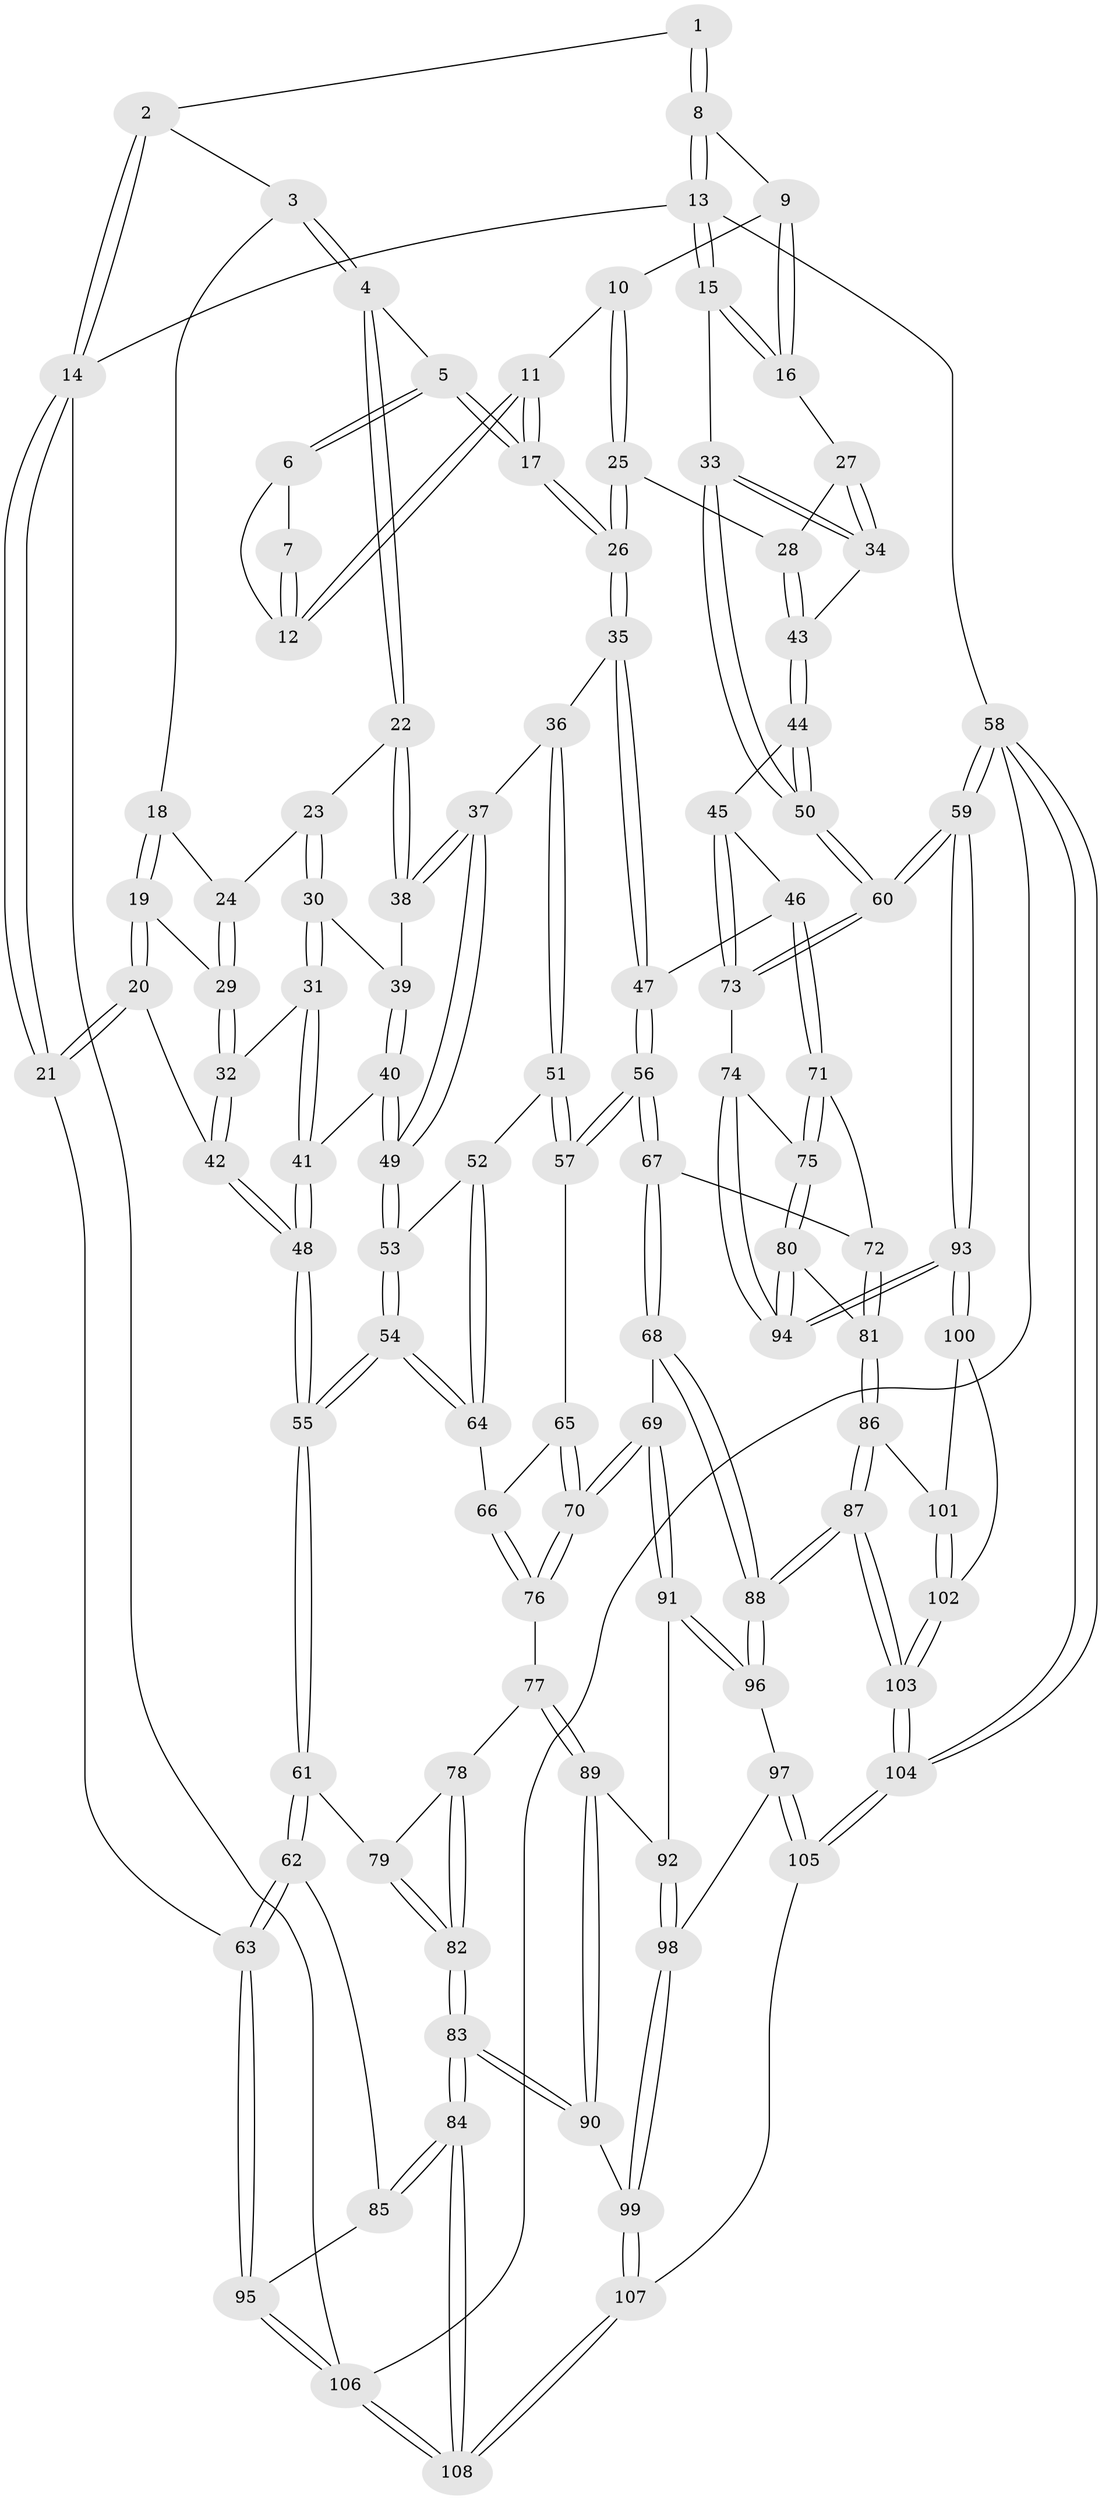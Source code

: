 // coarse degree distribution, {5: 0.3023255813953488, 2: 0.023255813953488372, 6: 0.06976744186046512, 8: 0.023255813953488372, 4: 0.4186046511627907, 3: 0.13953488372093023, 7: 0.023255813953488372}
// Generated by graph-tools (version 1.1) at 2025/21/03/04/25 18:21:24]
// undirected, 108 vertices, 267 edges
graph export_dot {
graph [start="1"]
  node [color=gray90,style=filled];
  1 [pos="+0.5488333743715087+0"];
  2 [pos="+0.2030927689169916+0"];
  3 [pos="+0.2110415452307055+0"];
  4 [pos="+0.46028541868626877+0.13218296899697432"];
  5 [pos="+0.4716448258767101+0.12882122339344085"];
  6 [pos="+0.5137695236616923+0.007424426076263245"];
  7 [pos="+0.5442066533288187+0"];
  8 [pos="+0.8697003577726496+0"];
  9 [pos="+0.8461969259201965+0"];
  10 [pos="+0.76584908150537+0.04516873505684205"];
  11 [pos="+0.6503032059297318+0.07688361139273475"];
  12 [pos="+0.6475828656731093+0.07340252122662776"];
  13 [pos="+1+0"];
  14 [pos="+0+0"];
  15 [pos="+1+0"];
  16 [pos="+0.9302053619072221+0.12080851173284997"];
  17 [pos="+0.5721421251174839+0.1743225239771824"];
  18 [pos="+0.19410515587431307+0"];
  19 [pos="+0.043051378246042445+0.1706410893775509"];
  20 [pos="+0+0.2755457803309272"];
  21 [pos="+0+0.27458490353279513"];
  22 [pos="+0.41829347481363943+0.17942535065593454"];
  23 [pos="+0.2905596597773745+0.152788110543087"];
  24 [pos="+0.2597930628530415+0.13045543300272877"];
  25 [pos="+0.7898586400762366+0.1766294142287228"];
  26 [pos="+0.6142168536086758+0.23160804546718328"];
  27 [pos="+0.9148801605022779+0.15451176560869864"];
  28 [pos="+0.8302802778209959+0.21024186559717825"];
  29 [pos="+0.19741136808634152+0.23291213315819106"];
  30 [pos="+0.2733951619311829+0.2570683915435258"];
  31 [pos="+0.24402808152170097+0.2674781428288797"];
  32 [pos="+0.21522117269344215+0.2557261867651432"];
  33 [pos="+1+0.22847054084615298"];
  34 [pos="+1+0.23512501454361842"];
  35 [pos="+0.6069977055155569+0.359940157289356"];
  36 [pos="+0.5025075763660277+0.36849867722169755"];
  37 [pos="+0.43028249549461445+0.31425069594020016"];
  38 [pos="+0.4007761214273202+0.23793036222380626"];
  39 [pos="+0.33810591100369863+0.2600589911870276"];
  40 [pos="+0.30002848330766885+0.4026755502649957"];
  41 [pos="+0.26782200103135584+0.3959518191623275"];
  42 [pos="+0.09422948044720156+0.4222611318779571"];
  43 [pos="+0.8575162708701467+0.3080357284767145"];
  44 [pos="+0.8432292418101058+0.37550284769723097"];
  45 [pos="+0.7574605862154902+0.46008619582367666"];
  46 [pos="+0.7557262577774843+0.4602200372718776"];
  47 [pos="+0.6859148831361003+0.44474458044653586"];
  48 [pos="+0.12019739284198044+0.44764315757275114"];
  49 [pos="+0.3102322033948168+0.40784315519848274"];
  50 [pos="+1+0.49163393268208555"];
  51 [pos="+0.41321776268915483+0.49900795442258955"];
  52 [pos="+0.4008131183751631+0.4949349422314725"];
  53 [pos="+0.34010537131510027+0.4521891125367561"];
  54 [pos="+0.21899486703739124+0.573730592985694"];
  55 [pos="+0.1487303295873485+0.5941959821617384"];
  56 [pos="+0.5643956981322911+0.5608738157187888"];
  57 [pos="+0.4237749507163445+0.5166475058790353"];
  58 [pos="+1+1"];
  59 [pos="+1+1"];
  60 [pos="+1+0.5989435290678817"];
  61 [pos="+0.14695364566611346+0.6004171943469206"];
  62 [pos="+0.12663454909966051+0.6179061700421516"];
  63 [pos="+0+0.6949911007655056"];
  64 [pos="+0.29271169458925994+0.5759948517723537"];
  65 [pos="+0.4149288406222074+0.5568492677573073"];
  66 [pos="+0.3460621478247848+0.6196626275517597"];
  67 [pos="+0.5598969180069218+0.6617899042239078"];
  68 [pos="+0.522668280782011+0.7133856741675514"];
  69 [pos="+0.46074065275999887+0.7078970594610314"];
  70 [pos="+0.45345129862953293+0.7006627709782078"];
  71 [pos="+0.6962477100020593+0.6493783071066843"];
  72 [pos="+0.6548581991073911+0.6706733818337468"];
  73 [pos="+0.8899274322003959+0.6230209554255284"];
  74 [pos="+0.8578937817455573+0.6910442672920967"];
  75 [pos="+0.7810435419802559+0.7257693865252342"];
  76 [pos="+0.3433209836604268+0.665311271258549"];
  77 [pos="+0.27889704958246875+0.7019340031488427"];
  78 [pos="+0.270239068228263+0.6971692942948445"];
  79 [pos="+0.20221456592179485+0.6496803852123547"];
  80 [pos="+0.7110362050536759+0.8205164956195471"];
  81 [pos="+0.7044100241380403+0.8246633447395276"];
  82 [pos="+0.19923139840216184+0.7820658868965432"];
  83 [pos="+0.1503767877331229+0.9418105416556156"];
  84 [pos="+0.13109689971017413+0.958292904281879"];
  85 [pos="+0.11513057509036916+0.7505255173412773"];
  86 [pos="+0.6985065566680156+0.8310409154826581"];
  87 [pos="+0.6390628435343351+0.8661387767911107"];
  88 [pos="+0.58281894373918+0.8445819957330479"];
  89 [pos="+0.31642913447020177+0.8192329630280104"];
  90 [pos="+0.25116111381258893+0.8721550744626342"];
  91 [pos="+0.3571609883379229+0.8202815951942346"];
  92 [pos="+0.3564689269442534+0.8206913837234128"];
  93 [pos="+0.9739885513572477+0.9107151250686208"];
  94 [pos="+0.9282523625056439+0.8608204836201622"];
  95 [pos="+0+0.7583370535752939"];
  96 [pos="+0.5563209358373833+0.8595886497824271"];
  97 [pos="+0.5331360356375261+0.8821296239544778"];
  98 [pos="+0.43738374557633786+0.9619144965555628"];
  99 [pos="+0.43322106018199424+0.9762880023003929"];
  100 [pos="+0.8409694375696737+0.9134791504533035"];
  101 [pos="+0.7776366277236547+0.9003528046581261"];
  102 [pos="+0.7815994009872087+0.9532962997048907"];
  103 [pos="+0.7006802913348122+1"];
  104 [pos="+0.7033574054947067+1"];
  105 [pos="+0.5574820834036834+1"];
  106 [pos="+0+1"];
  107 [pos="+0.3854944577288373+1"];
  108 [pos="+0+1"];
  1 -- 2;
  1 -- 8;
  1 -- 8;
  2 -- 3;
  2 -- 14;
  2 -- 14;
  3 -- 4;
  3 -- 4;
  3 -- 18;
  4 -- 5;
  4 -- 22;
  4 -- 22;
  5 -- 6;
  5 -- 6;
  5 -- 17;
  5 -- 17;
  6 -- 7;
  6 -- 12;
  7 -- 12;
  7 -- 12;
  8 -- 9;
  8 -- 13;
  8 -- 13;
  9 -- 10;
  9 -- 16;
  9 -- 16;
  10 -- 11;
  10 -- 25;
  10 -- 25;
  11 -- 12;
  11 -- 12;
  11 -- 17;
  11 -- 17;
  13 -- 14;
  13 -- 15;
  13 -- 15;
  13 -- 58;
  14 -- 21;
  14 -- 21;
  14 -- 106;
  15 -- 16;
  15 -- 16;
  15 -- 33;
  16 -- 27;
  17 -- 26;
  17 -- 26;
  18 -- 19;
  18 -- 19;
  18 -- 24;
  19 -- 20;
  19 -- 20;
  19 -- 29;
  20 -- 21;
  20 -- 21;
  20 -- 42;
  21 -- 63;
  22 -- 23;
  22 -- 38;
  22 -- 38;
  23 -- 24;
  23 -- 30;
  23 -- 30;
  24 -- 29;
  24 -- 29;
  25 -- 26;
  25 -- 26;
  25 -- 28;
  26 -- 35;
  26 -- 35;
  27 -- 28;
  27 -- 34;
  27 -- 34;
  28 -- 43;
  28 -- 43;
  29 -- 32;
  29 -- 32;
  30 -- 31;
  30 -- 31;
  30 -- 39;
  31 -- 32;
  31 -- 41;
  31 -- 41;
  32 -- 42;
  32 -- 42;
  33 -- 34;
  33 -- 34;
  33 -- 50;
  33 -- 50;
  34 -- 43;
  35 -- 36;
  35 -- 47;
  35 -- 47;
  36 -- 37;
  36 -- 51;
  36 -- 51;
  37 -- 38;
  37 -- 38;
  37 -- 49;
  37 -- 49;
  38 -- 39;
  39 -- 40;
  39 -- 40;
  40 -- 41;
  40 -- 49;
  40 -- 49;
  41 -- 48;
  41 -- 48;
  42 -- 48;
  42 -- 48;
  43 -- 44;
  43 -- 44;
  44 -- 45;
  44 -- 50;
  44 -- 50;
  45 -- 46;
  45 -- 73;
  45 -- 73;
  46 -- 47;
  46 -- 71;
  46 -- 71;
  47 -- 56;
  47 -- 56;
  48 -- 55;
  48 -- 55;
  49 -- 53;
  49 -- 53;
  50 -- 60;
  50 -- 60;
  51 -- 52;
  51 -- 57;
  51 -- 57;
  52 -- 53;
  52 -- 64;
  52 -- 64;
  53 -- 54;
  53 -- 54;
  54 -- 55;
  54 -- 55;
  54 -- 64;
  54 -- 64;
  55 -- 61;
  55 -- 61;
  56 -- 57;
  56 -- 57;
  56 -- 67;
  56 -- 67;
  57 -- 65;
  58 -- 59;
  58 -- 59;
  58 -- 104;
  58 -- 104;
  58 -- 106;
  59 -- 60;
  59 -- 60;
  59 -- 93;
  59 -- 93;
  60 -- 73;
  60 -- 73;
  61 -- 62;
  61 -- 62;
  61 -- 79;
  62 -- 63;
  62 -- 63;
  62 -- 85;
  63 -- 95;
  63 -- 95;
  64 -- 66;
  65 -- 66;
  65 -- 70;
  65 -- 70;
  66 -- 76;
  66 -- 76;
  67 -- 68;
  67 -- 68;
  67 -- 72;
  68 -- 69;
  68 -- 88;
  68 -- 88;
  69 -- 70;
  69 -- 70;
  69 -- 91;
  69 -- 91;
  70 -- 76;
  70 -- 76;
  71 -- 72;
  71 -- 75;
  71 -- 75;
  72 -- 81;
  72 -- 81;
  73 -- 74;
  74 -- 75;
  74 -- 94;
  74 -- 94;
  75 -- 80;
  75 -- 80;
  76 -- 77;
  77 -- 78;
  77 -- 89;
  77 -- 89;
  78 -- 79;
  78 -- 82;
  78 -- 82;
  79 -- 82;
  79 -- 82;
  80 -- 81;
  80 -- 94;
  80 -- 94;
  81 -- 86;
  81 -- 86;
  82 -- 83;
  82 -- 83;
  83 -- 84;
  83 -- 84;
  83 -- 90;
  83 -- 90;
  84 -- 85;
  84 -- 85;
  84 -- 108;
  84 -- 108;
  85 -- 95;
  86 -- 87;
  86 -- 87;
  86 -- 101;
  87 -- 88;
  87 -- 88;
  87 -- 103;
  87 -- 103;
  88 -- 96;
  88 -- 96;
  89 -- 90;
  89 -- 90;
  89 -- 92;
  90 -- 99;
  91 -- 92;
  91 -- 96;
  91 -- 96;
  92 -- 98;
  92 -- 98;
  93 -- 94;
  93 -- 94;
  93 -- 100;
  93 -- 100;
  95 -- 106;
  95 -- 106;
  96 -- 97;
  97 -- 98;
  97 -- 105;
  97 -- 105;
  98 -- 99;
  98 -- 99;
  99 -- 107;
  99 -- 107;
  100 -- 101;
  100 -- 102;
  101 -- 102;
  101 -- 102;
  102 -- 103;
  102 -- 103;
  103 -- 104;
  103 -- 104;
  104 -- 105;
  104 -- 105;
  105 -- 107;
  106 -- 108;
  106 -- 108;
  107 -- 108;
  107 -- 108;
}

